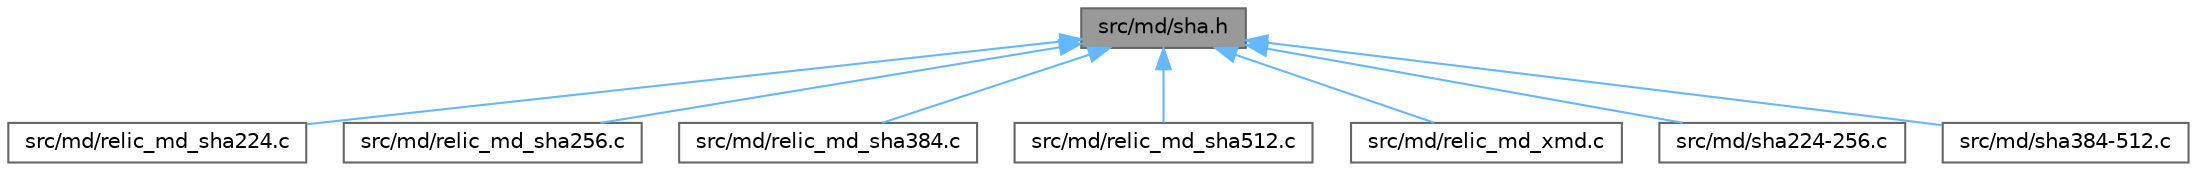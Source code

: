 digraph "src/md/sha.h"
{
 // LATEX_PDF_SIZE
  bgcolor="transparent";
  edge [fontname=Helvetica,fontsize=10,labelfontname=Helvetica,labelfontsize=10];
  node [fontname=Helvetica,fontsize=10,shape=box,height=0.2,width=0.4];
  Node1 [id="Node000001",label="src/md/sha.h",height=0.2,width=0.4,color="gray40", fillcolor="grey60", style="filled", fontcolor="black",tooltip=" "];
  Node1 -> Node2 [id="edge1_Node000001_Node000002",dir="back",color="steelblue1",style="solid",tooltip=" "];
  Node2 [id="Node000002",label="src/md/relic_md_sha224.c",height=0.2,width=0.4,color="grey40", fillcolor="white", style="filled",URL="$d9/d02/relic__md__sha224_8c.html",tooltip=" "];
  Node1 -> Node3 [id="edge2_Node000001_Node000003",dir="back",color="steelblue1",style="solid",tooltip=" "];
  Node3 [id="Node000003",label="src/md/relic_md_sha256.c",height=0.2,width=0.4,color="grey40", fillcolor="white", style="filled",URL="$d2/d55/relic__md__sha256_8c.html",tooltip=" "];
  Node1 -> Node4 [id="edge3_Node000001_Node000004",dir="back",color="steelblue1",style="solid",tooltip=" "];
  Node4 [id="Node000004",label="src/md/relic_md_sha384.c",height=0.2,width=0.4,color="grey40", fillcolor="white", style="filled",URL="$db/ddb/relic__md__sha384_8c.html",tooltip=" "];
  Node1 -> Node5 [id="edge4_Node000001_Node000005",dir="back",color="steelblue1",style="solid",tooltip=" "];
  Node5 [id="Node000005",label="src/md/relic_md_sha512.c",height=0.2,width=0.4,color="grey40", fillcolor="white", style="filled",URL="$d3/dc5/relic__md__sha512_8c.html",tooltip=" "];
  Node1 -> Node6 [id="edge5_Node000001_Node000006",dir="back",color="steelblue1",style="solid",tooltip=" "];
  Node6 [id="Node000006",label="src/md/relic_md_xmd.c",height=0.2,width=0.4,color="grey40", fillcolor="white", style="filled",URL="$d4/d74/relic__md__xmd_8c.html",tooltip=" "];
  Node1 -> Node7 [id="edge6_Node000001_Node000007",dir="back",color="steelblue1",style="solid",tooltip=" "];
  Node7 [id="Node000007",label="src/md/sha224-256.c",height=0.2,width=0.4,color="grey40", fillcolor="white", style="filled",URL="$d4/d42/sha224-256_8c.html",tooltip=" "];
  Node1 -> Node8 [id="edge7_Node000001_Node000008",dir="back",color="steelblue1",style="solid",tooltip=" "];
  Node8 [id="Node000008",label="src/md/sha384-512.c",height=0.2,width=0.4,color="grey40", fillcolor="white", style="filled",URL="$d5/df9/sha384-512_8c.html",tooltip=" "];
}
